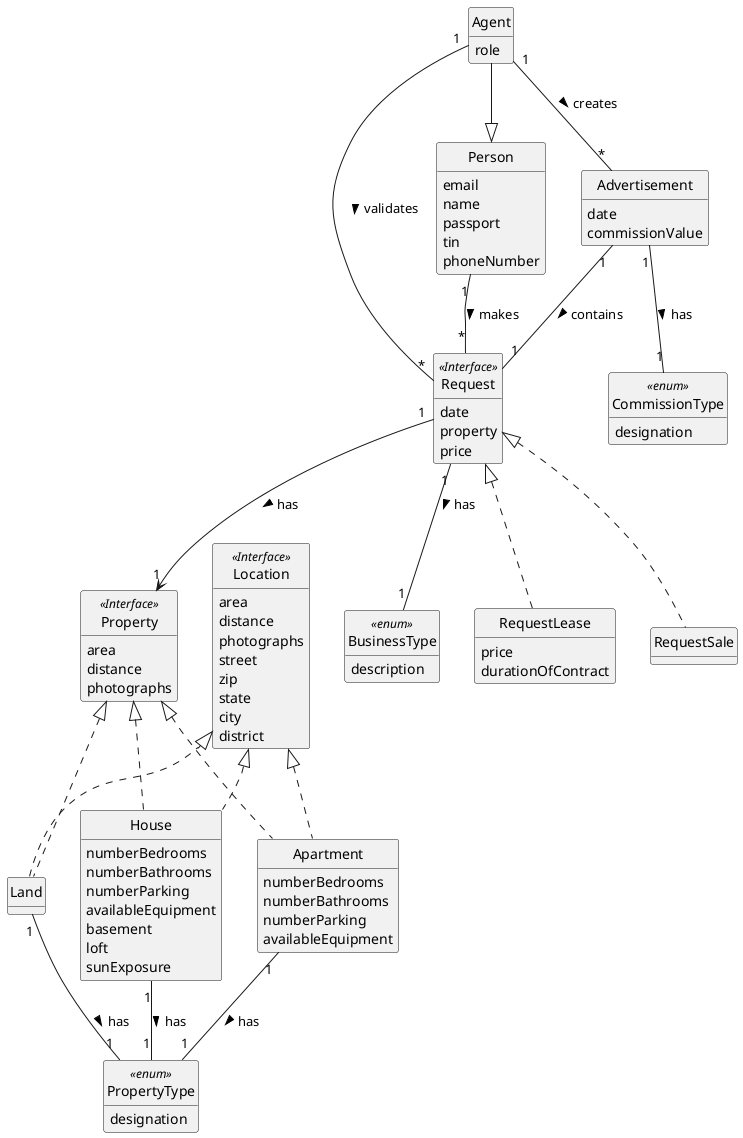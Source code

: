 @startuml Domain Model - List Property Request
skinparam monochrome true
skinparam packageStyle rectangle
skinparam shadowing false

skinparam classAttributeIconSize 0

hide circle
hide methods

class "Agent" as Employee

class Person {
	email
	name
	passport
	tin
	phoneNumber
}

class Employee {
	role
}

class Advertisement {
    date
    commissionValue
}

class CommissionType <<enum>> {
    designation
}

class PropertyType <<enum>> {
    designation
}

class Property <<Interface>> {
    area
    distance
    photographs
}

class Location <<Interface>> {
    area
    distance
    photographs
    street
    zip
    state
    city
    district
}

class Land {
}

class Apartment {
    numberBedrooms
    numberBathrooms
    numberParking
    availableEquipment
}

class House {
    numberBedrooms
    numberBathrooms
    numberParking
    availableEquipment
    basement
    loft
    sunExposure
}

class BusinessType <<enum>> {
    description
}

class Request <<Interface>> {
	date
	property
	price
}

class RequestLease {
	price
	durationOfContract
}

class RequestSale {
}

Employee --|> Person 

Employee "1"  -- "*" Request : validates >

Person "1" -- "*" Request : makes >

Employee "1" -- "*" Advertisement : creates >
Advertisement "1" -- "1" Request : contains >
Advertisement "1" -- "1" CommissionType : has >

Request "1" -- "1" BusinessType : has >

Request "1" --> "1" Property : has >

Land "1" -- "1" PropertyType : has >
Apartment "1" -- "1" PropertyType : has >
House "1" -- "1" PropertyType : has >

Request <|.. RequestLease
Request <|.. RequestSale

Property <|.. Land
Property <|.. Apartment
Property <|.. House

Location <|.. Land
Location <|.. Apartment
Location <|.. House

@enduml
